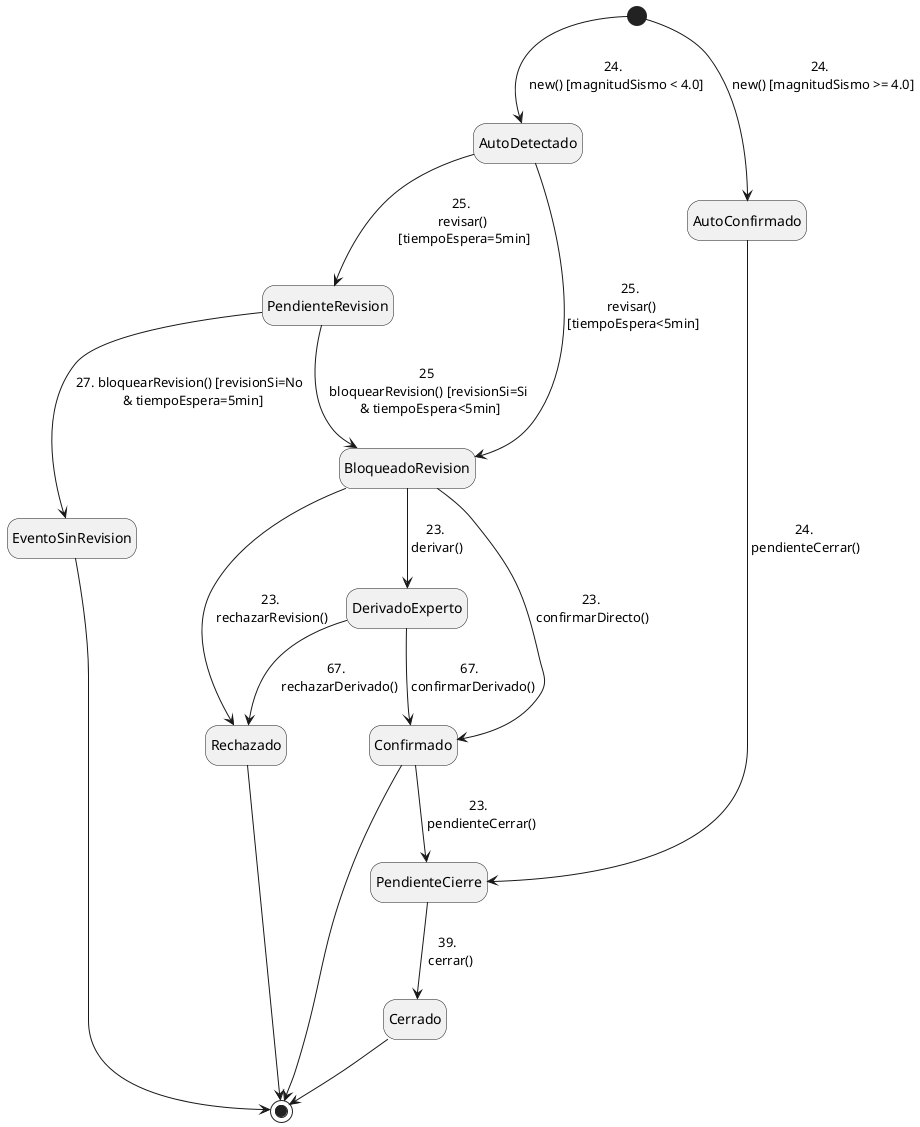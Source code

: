 
@startuml maquinaEstadoEventoSismico
hide empty description
'Casos de uso:
'23: Registrar resultado de revisión manual
'24: Registrar evento sísmico
'25: Modificar evento sísmico
'27: Anular evento sísmico
'38: Verificar eventos sísmicos auto detectados
'39: Cerrar evento sísmico
'67: Registrar resultado de revisión de un evento sismico derivado

[*]-->AutoDetectado : 24. \n new() [magnitudSismo < 4.0]
[*]-->AutoConfirmado : 24. \n new() [magnitudSismo >= 4.0]
AutoDetectado-->PendienteRevision :  25. \n revisar() \n [tiempoEspera=5min] 
PendienteRevision-->BloqueadoRevision: 25 \n bloquearRevision() [revisionSi=Si \n & tiempoEspera<5min]
PendienteRevision-->EventoSinRevision: 27. bloquearRevision() [revisionSi=No \n & tiempoEspera=5min]
AutoDetectado --> BloqueadoRevision: 25. \n revisar() \n [tiempoEspera<5min]
BloqueadoRevision-->Confirmado: 23.\n confirmarDirecto()
BloqueadoRevision-->Rechazado:  23.\n rechazarRevision()
BloqueadoRevision-->DerivadoExperto:  23.\n derivar()
DerivadoExperto-->Confirmado: 67. \n confirmarDerivado()
DerivadoExperto-->Rechazado: 67. \n rechazarDerivado()
Confirmado-->PendienteCierre: 23. \n pendienteCerrar()
AutoConfirmado-->PendienteCierre: 24.\n pendienteCerrar()
PendienteCierre --> Cerrado: 39. \n cerrar()
Cerrado --> [*]
EventoSinRevision --> [*]
Confirmado --> [*]
Rechazado --> [*]
@enduml

@startuml Parte_Dinámica_CU_23
autonumber
actor "__:AnalistaEnSismos__" as AES
create boundary "__:PantallaRegistrarResultado__" as PRR
AES --> PRR:opcRegistrarResultadoManual()
PRR -> PRR:abrirVentana()
create control "__:GestorRegistrarResultado__" as GRR
PRR --> GRR: newRevisiónManual()
GRR -> GRR: buscarEventosSísmicosSinRevision()
loop Eventos Sísmicos Auto Detectados
else Mientras existan eventos sísmicos
    entity "__:EventoSísmico__" as ES #LightCoral
    GRR --> ES: esPendienteRevisión()
    entity "__:EventoEstado__" as E
    ES --> E:  sosPendienteRevisión()
    GRR --> ES:  esAutodetectado()
    ES --> E:  sosAutodetectado()
    GRR -> ES: getDatos()
    ES -> ES: getFechaHoraOcurrenciaEvento()
    ES -> ES: getLatitudEpicentro()
    ES -> ES: getLongitudEpicentro()
    ES -> ES: getLatitudHipocentro()
    ES -> ES: getLongitudHipocentro()
end
GRR -> GRR: ordenarEventosSísmicos()
GRR -> PRR:  solicitarSelecciónEventoSísmico()
AES -> PRR:  tomarSelecciónEventoSísmico()
PRR -> GRR:  tomarSelecciónEventoSísmico()
GRR -> GRR:  buscarEstadoBloqueadoEnRevision()
entity "__:Estado__" as Es #LightCoral
loop Buscar estado bloqueado en revisión
else Mientras existan estados
    GRR -> Es: sosÁmbitoEventoSísmico()
    GRR -> Es: sosBloqueadoEnRevisión()
end
GRR -> GRR : getFechaHoraActual()
GRR -> GRR : buscarEmpleadoLogueado()
entity "__Actual:Sesión__" as ASS
GRR -> ASS : getUsuarioLogueado()
entity "__Logueado:Usuario__" as US
ASS -> US: getEmpleado()
GRR -> GRR: bloquearEventoSísmico()
entity "__Selecc:EventoSísmico__" as SES
GRR -> SES: bloquearEventoSísmico() 
loop Buscar último cambio estado
else Mientras existan cambios de estado
    entity "__:CambioEstado__" as CE #LightCoral
    SES -> CE: esEstadoActual() 
end
entity "__Actual:CambioEstado__" as ACE
SES -> ACE : setFechaHoraFin()
SES -> SES: crearCambioEstado()
create entity "__Bloqueado:CambioEstado__" as NCE
SES --> NCE: new()
SES -> SES : setEstado()
GRR -> GRR:  buscarDatosSísmicos()
GRR -> SES : getDatosSísmicos()
entity "__:AlcanceSismo__" as AS
SES -> AS: getNombre()
entity "__:ClasificaciónSismo__" as CS
SES -> CS:  getNombre()
entity "__:OrigenDeGeneración__" as OG
SES -> OG: getNombre()
loop Valores alcanzados sísmo
else Mientras existan series temporales
    entity "__:SerieTemporal__" as ST #LightCoral
    SES --> ST:  getDatos()
    loop Valores muestras sísmicas
    else Mientras existan muestras sísmicas
        entity "__:MuestraSísmica__" as MS
        ST --> MS:  getDatos()
        loop Valores detalle muestras sísmicas
        else Mientras existan detalles muestras sísmicas
            entity "__:DetalleMuestraSísmica__" as DMS
            MS --> DMS:  getDatos()
            entity "__:TipoDeDato__" as TD
            DMS --> TD:  getDenominación()
            DMS -> TD:  getNombreUnidadMedida()
            DMS -> TD:  getValorUmbral()
            
        end
    end
end
GRR -> GRR:buscarDatosEstacion()
GRR ->ST: getEstacionSismografica()
loop Buscar Sismografo
else mientras haya sismografos
entity "__:Sismografo__" as S #LightCoral
ST->S: sosMiSismografo()
ST->S: getDatosEstacion()

entity "__Sismografo:Estacion Sismologica__" as SSE
S-> SSE:getNombre()
S->SSE:getCodigo()
end
GRR->GRR: ordenarPorCodigo()

GRR -> GRR:  llamarCUGenerarSismograma()
entity "__:CuGenerarSismograma__" as CGS #LightBlue
GRR --> CGS:<<include>>

GRR->PRR: mostrarDatos()

GRR -> PRR:solicitarSelecciónMapa()
AES -> PRR:tomarSelecciónMapa()
PRR -> GRR:tomarSeleccionMapa()

 GRR -> PRR:solicitarModificaciónDatosES()
 AES -> PRR:tomarModificaciónDatosES()
 PRR -> GRR:tomarModificaciónDatosES()

 GRR -> PRR:solicitarAcciónSobreEvento()
 AES -> PRR:tomarAcciónSobreEvento()
 PRR -> GRR:tomarAcciónSobreEvento()

 GRR -> GRR:validarDatos()

 GRR -> SES:rechazarEvento()
 

loop Buscar estado bloqueado en revisión
else Mientras existan estados
    GRR -> Es: sosÁmbitoEventoSísmico()
    GRR -> Es: sosRechazado()
end
GRR -> GRR :getFechaHoraActual()
GRR -> GRR:RechazarEventoSísmico()
entity "__Selecc:EventoSísmico__" as SES
GRR -> SES: RechazarEventoSísmico()
SES->NCE: setFechaHoraFin()

EV->EV: crearCambioEstado()
entity "__Rechazado:Cambio Estado__" as RCE
EV --> RCE: new()

GRR -> GRR:finCU()
@enduml

@startuml Parte_Estática_CU_23
hide <<Entity>> circle
hide <<Boundary>> circle
hide <<Control>> circle
class PantallaRegistrarRevisión<<Boundary>>{
    - opcCancelar
    - lblFechaHoraOcurrencia
    - lblLatitudEpicentro
    - lblLongitudEpicentro
    - lblLatidudHipocentro
    - lblLongitudHipocentro
    - opcVisualizarMapa
    - inputMagnitud
    - inputAlcance
    - inputOrigenGeneración
    - opcNoModificarDatos
    - opcConfirmarEvento
    - opcRechazarEvento
    - opcSolicitarRevisiónAExperto
    + 1. opcRegistrarResultadoManual()
    + 2. abrirVentana()
    + 16. solicitarSelecciónEventoSísmico()
    + 17. tomarSeleccionEventoSismico()
    + 53. mostrarDatos()
    + 54. solicitarSelecciónMapa()
    + 55. tomarSeleccionMapa()
    + 57. solicitarModificacionDatosES()
    + 58. tomarModificaciónDatosES()
    + 60. solicitarAcciónSobreEvento()
    + 61. tomarAcciónSobreEvento()
}
class GestorRegistrarRevisión<<Control>>{
    - fechaHoraOcurrencia
    - latitudEpicentro
    - longitudEpicentro
    - latidudHipocentro
    - longitudHipocentro
    - eventoSísmico
    - eventoSísmicoSeleccionado
    - fechaHoraActual
    - ASLogueado
    + 3. newRevisiónManual()
    + 4. buscarEventosSísmicosSinRevision()
    + 15. ordenarEventosSísmicos()
    + 18. tomarSelecciónEventoSísmico()
    + 22. getFechaHoraActual()
    + 23. buscarEmpleadoLogueado()
    + 26. bloquearEventoSismico()
    + 19. buscarEstadoBloqueadoEnRevision()
    + 33. buscarDatosSismicos()
    + 44. buscarDatosEstacion()
    + 50. ordenarPorCodigo() 
    + 51. llamarCUGenerarSismograma()
    + 56. tomarSelecciónMapa()
    + 59. tomarModificaciónDatosES()
    + 62. tomarAcciónSobreEvento()
    + 63. validarDatos()
    + 65. obtenerASLogueado()
    + 68. rechazarEventoSismico()
    + 73. finCU()
}
class EventoSísmico<<Entity>>{
    - estado
    - fechaHoraOcurrencia
    - latitudEpicentro
    - longitudEpicentro
    - latidudHipocentro
    - longitudHipocentro
    - cambioEstado
    - alcance
    - clasificación
    - origen
    - serieTemporal
    + 5. estaRevisado()
    + 7. getFechaHoraOcurrenciaEvento()
    + 8. getLatitudEpicentro()
    + 9. getLongitudEpicentro()
    + 10. getLatitudHipocentro()
    + 11. getLongitudHipocentro()
    + 17. bloquearEventoSísmico()
    + 21. getAlcance()
    + 23. getClasificación()
    + 25. getOrigen()
    + 47. rechazarEvento()
}
class Estado<<Entity>>{
    - nombre
    + 6. getNombre()
    + 19. new()
    + 49. new()
}
class CambioEstado<<Entity>>{
    - estado
    - fechaHoraInicio
    - ASLogueado
    + 18. new()
    + 48. new()
}
class AlcanceSismo<<Entity>>{
    - nombre
    + 22. getNombre()
}
class ClasificaciónSismo<<Entity>>{
    - nombre
    + 24. getNombre()
}
class OrigenDeGeneración<<Entity>>{
    - nombre
    + 26. getNombre()
}
class SerieTemporal<<Entity>>{
    - muestraSísmica
    + 27. getDatos()
}
class MuestraSísmica<<Entity>>{
    - detalleMuestraSísmica
    + 28. getDatos()
}
class DetalleMuestraSísmica<<Entity>>{
    - tipoDeDato
    + 29. getDatos()
}
class TipoDeDato<<Entity>>{
    - denominación
    - nombreUnidadMedida
    - valorUmbral
    + 30. getDenominación()
    + 31. getNombreUnidadMedida()
    + 32. getValorUmbral()
}

class Empleado<<Entity>>{
}

class Sesion<<Entity>>{
    -fechaHoraInicio
    -fechaHoraFin
}

class Usuario<<Entity>>{

}

GestorRegistrarRevisión ..> Sesion
Sesion -->"1" Usuario
Usuario -->"1" Empleado

PantallaRegistrarRevisión ..> GestorRegistrarRevisión

GestorRegistrarRevisión ..> PantallaRegistrarRevisión
GestorRegistrarRevisión ..> EventoSísmico
GestorRegistrarRevisión ..> Empleado

EventoSísmico --> "1" Estado
EventoSísmico --> "1..*" CambioEstado
EventoSísmico --> "1" AlcanceSismo
EventoSísmico --> "1" ClasificaciónSismo
EventoSísmico --> "1" OrigenDeGeneración
EventoSísmico --> "1..*" SerieTemporal

CambioEstado --> "1" Empleado

SerieTemporal o.. "1..*" MuestraSísmica

MuestraSísmica o.. "1..*" DetalleMuestraSísmica

DetalleMuestraSísmica --> "1" TipoDeDato

@enduml 